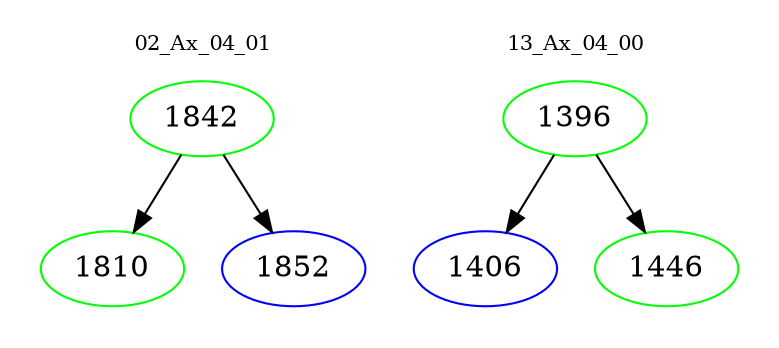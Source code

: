 digraph{
subgraph cluster_0 {
color = white
label = "02_Ax_04_01";
fontsize=10;
T0_1842 [label="1842", color="green"]
T0_1842 -> T0_1810 [color="black"]
T0_1810 [label="1810", color="green"]
T0_1842 -> T0_1852 [color="black"]
T0_1852 [label="1852", color="blue"]
}
subgraph cluster_1 {
color = white
label = "13_Ax_04_00";
fontsize=10;
T1_1396 [label="1396", color="green"]
T1_1396 -> T1_1406 [color="black"]
T1_1406 [label="1406", color="blue"]
T1_1396 -> T1_1446 [color="black"]
T1_1446 [label="1446", color="green"]
}
}
